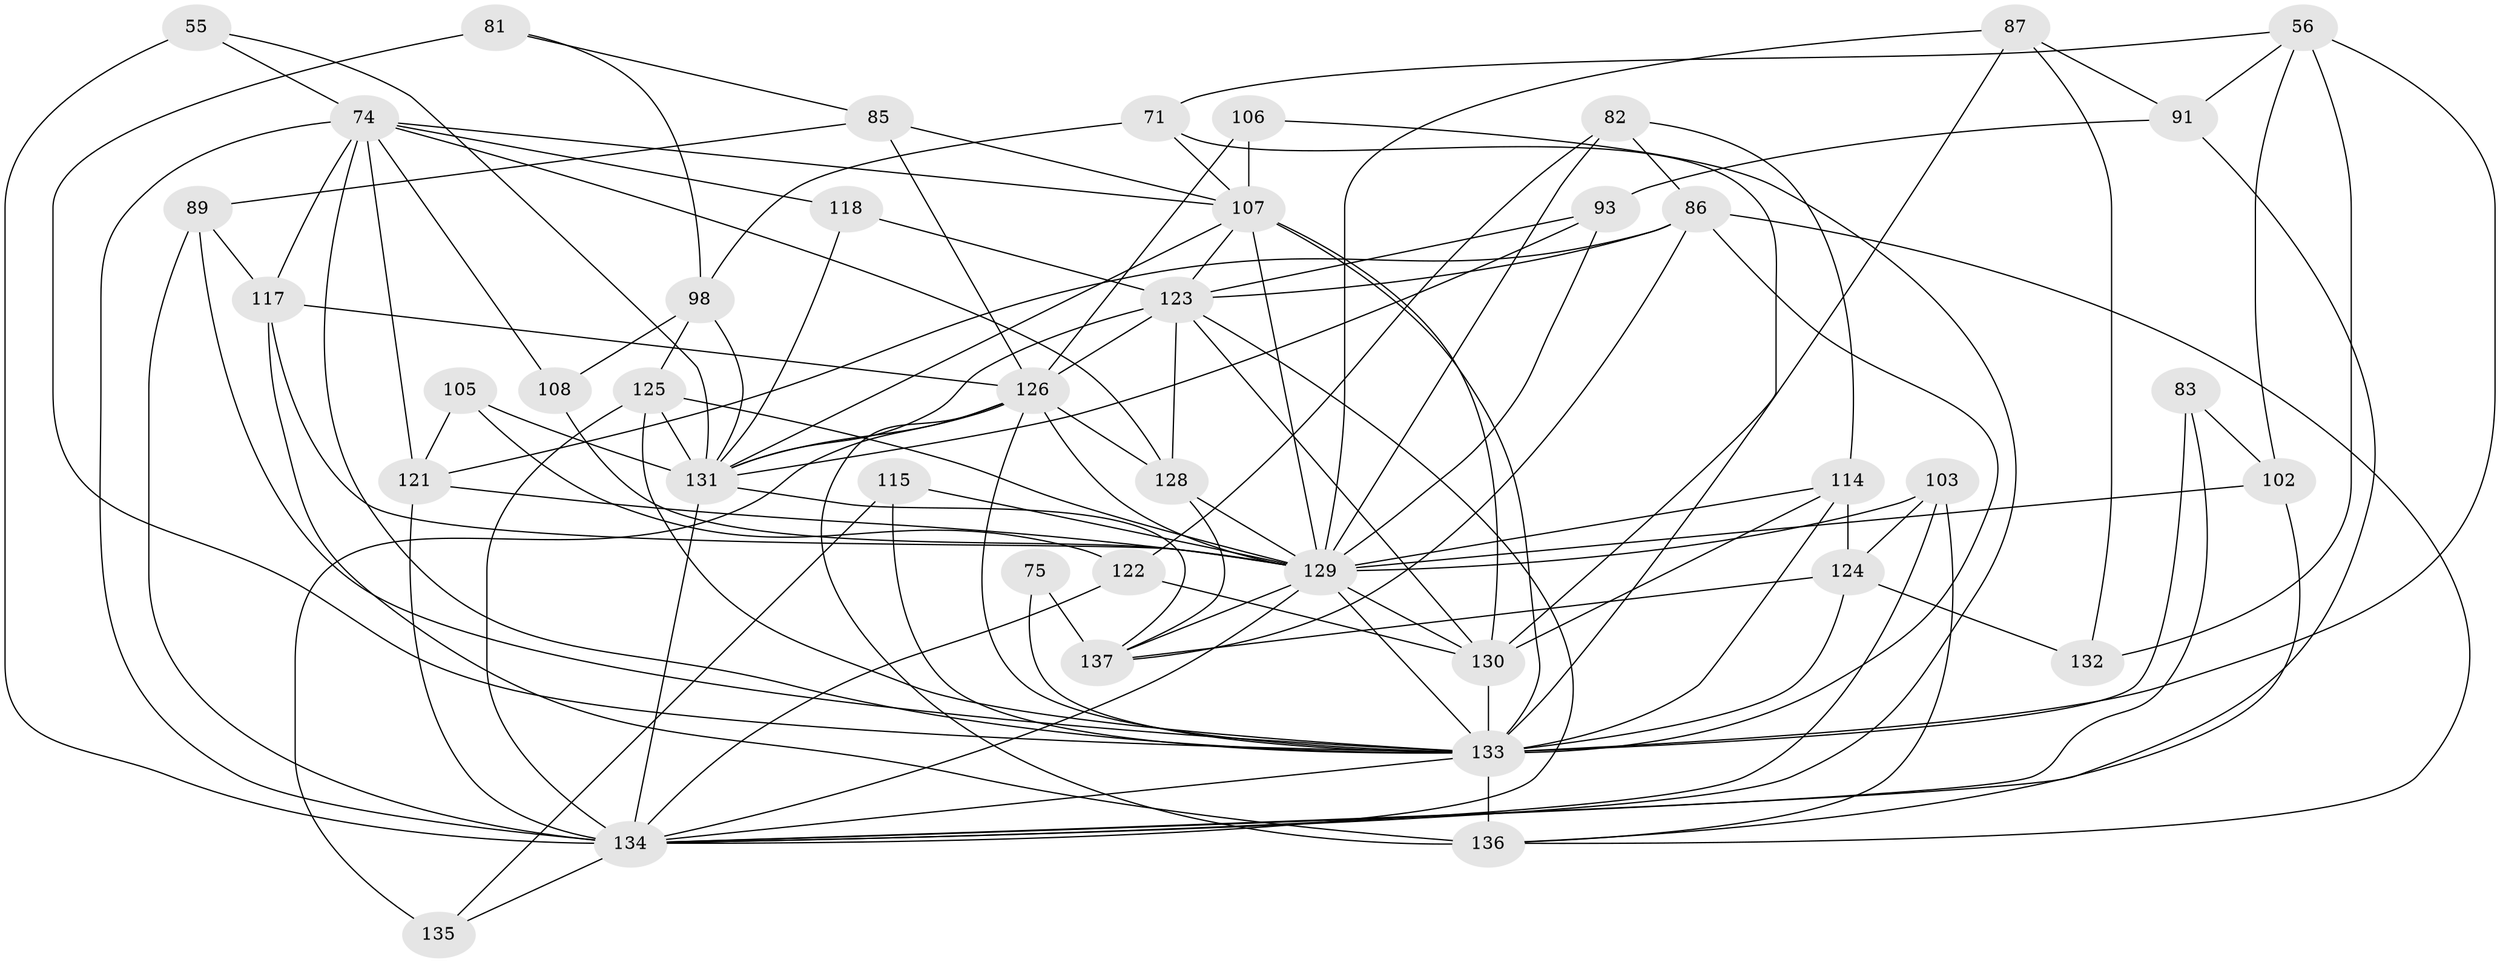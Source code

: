 // original degree distribution, {4: 1.0}
// Generated by graph-tools (version 1.1) at 2025/01/03/04/25 22:01:48]
// undirected, 41 vertices, 118 edges
graph export_dot {
graph [start="1"]
  node [color=gray90,style=filled];
  55;
  56 [super="+29"];
  71;
  74 [super="+12+39"];
  75;
  81;
  82 [super="+47"];
  83;
  85;
  86 [super="+49"];
  87;
  89;
  91;
  93;
  98 [super="+36"];
  102 [super="+67"];
  103;
  105;
  106 [super="+25"];
  107 [super="+41+76+92"];
  108;
  114 [super="+70"];
  115;
  117 [super="+31+113"];
  118;
  121 [super="+17"];
  122;
  123 [super="+66+77"];
  124 [super="+120"];
  125 [super="+11+30+79"];
  126 [super="+68+109+97"];
  128 [super="+60"];
  129 [super="+65+111+95+101+110"];
  130 [super="+127+78"];
  131 [super="+32+37+53"];
  132;
  133 [super="+63+90+112"];
  134 [super="+35+80+73+104"];
  135 [super="+50"];
  136 [super="+22+116+42+119"];
  137 [super="+1+72"];
  55 -- 134 [weight=2];
  55 -- 131;
  55 -- 74;
  56 -- 132 [weight=2];
  56 -- 71;
  56 -- 91;
  56 -- 102;
  56 -- 133;
  71 -- 98;
  71 -- 130;
  71 -- 107;
  74 -- 118 [weight=2];
  74 -- 134;
  74 -- 117 [weight=3];
  74 -- 128;
  74 -- 121;
  74 -- 108;
  74 -- 107;
  74 -- 133;
  75 -- 133;
  75 -- 137 [weight=3];
  81 -- 98;
  81 -- 85;
  81 -- 133 [weight=2];
  82 -- 122;
  82 -- 86;
  82 -- 114 [weight=2];
  82 -- 129 [weight=2];
  83 -- 134;
  83 -- 102 [weight=2];
  83 -- 133;
  85 -- 89;
  85 -- 107;
  85 -- 126;
  86 -- 137;
  86 -- 136;
  86 -- 121;
  86 -- 123;
  86 -- 133;
  87 -- 132;
  87 -- 91;
  87 -- 129;
  87 -- 133;
  89 -- 117;
  89 -- 134;
  89 -- 133;
  91 -- 134;
  91 -- 93;
  93 -- 123;
  93 -- 131;
  93 -- 129;
  98 -- 108 [weight=2];
  98 -- 125;
  98 -- 131;
  102 -- 136 [weight=3];
  102 -- 129 [weight=2];
  103 -- 136;
  103 -- 134;
  103 -- 124;
  103 -- 129;
  105 -- 121 [weight=2];
  105 -- 122;
  105 -- 131;
  106 -- 134 [weight=2];
  106 -- 107 [weight=3];
  106 -- 126 [weight=3];
  107 -- 133 [weight=4];
  107 -- 131 [weight=2];
  107 -- 129 [weight=3];
  107 -- 130 [weight=2];
  107 -- 123;
  108 -- 129;
  114 -- 130 [weight=3];
  114 -- 124;
  114 -- 129 [weight=3];
  114 -- 133;
  115 -- 135;
  115 -- 129 [weight=2];
  115 -- 133;
  117 -- 136 [weight=2];
  117 -- 126;
  117 -- 129;
  118 -- 131;
  118 -- 123;
  121 -- 129;
  121 -- 134;
  122 -- 134;
  122 -- 130;
  123 -- 134 [weight=2];
  123 -- 126 [weight=2];
  123 -- 128;
  123 -- 130 [weight=2];
  123 -- 131;
  124 -- 132;
  124 -- 137;
  124 -- 133 [weight=2];
  125 -- 134;
  125 -- 131 [weight=3];
  125 -- 133 [weight=2];
  125 -- 129 [weight=3];
  126 -- 131;
  126 -- 129 [weight=2];
  126 -- 133 [weight=4];
  126 -- 128;
  126 -- 135 [weight=2];
  126 -- 136;
  128 -- 137 [weight=2];
  128 -- 129;
  129 -- 134 [weight=2];
  129 -- 133;
  129 -- 130 [weight=2];
  129 -- 137;
  130 -- 133 [weight=3];
  131 -- 137 [weight=2];
  131 -- 134 [weight=2];
  133 -- 136 [weight=4];
  133 -- 134;
  134 -- 135 [weight=3];
}
